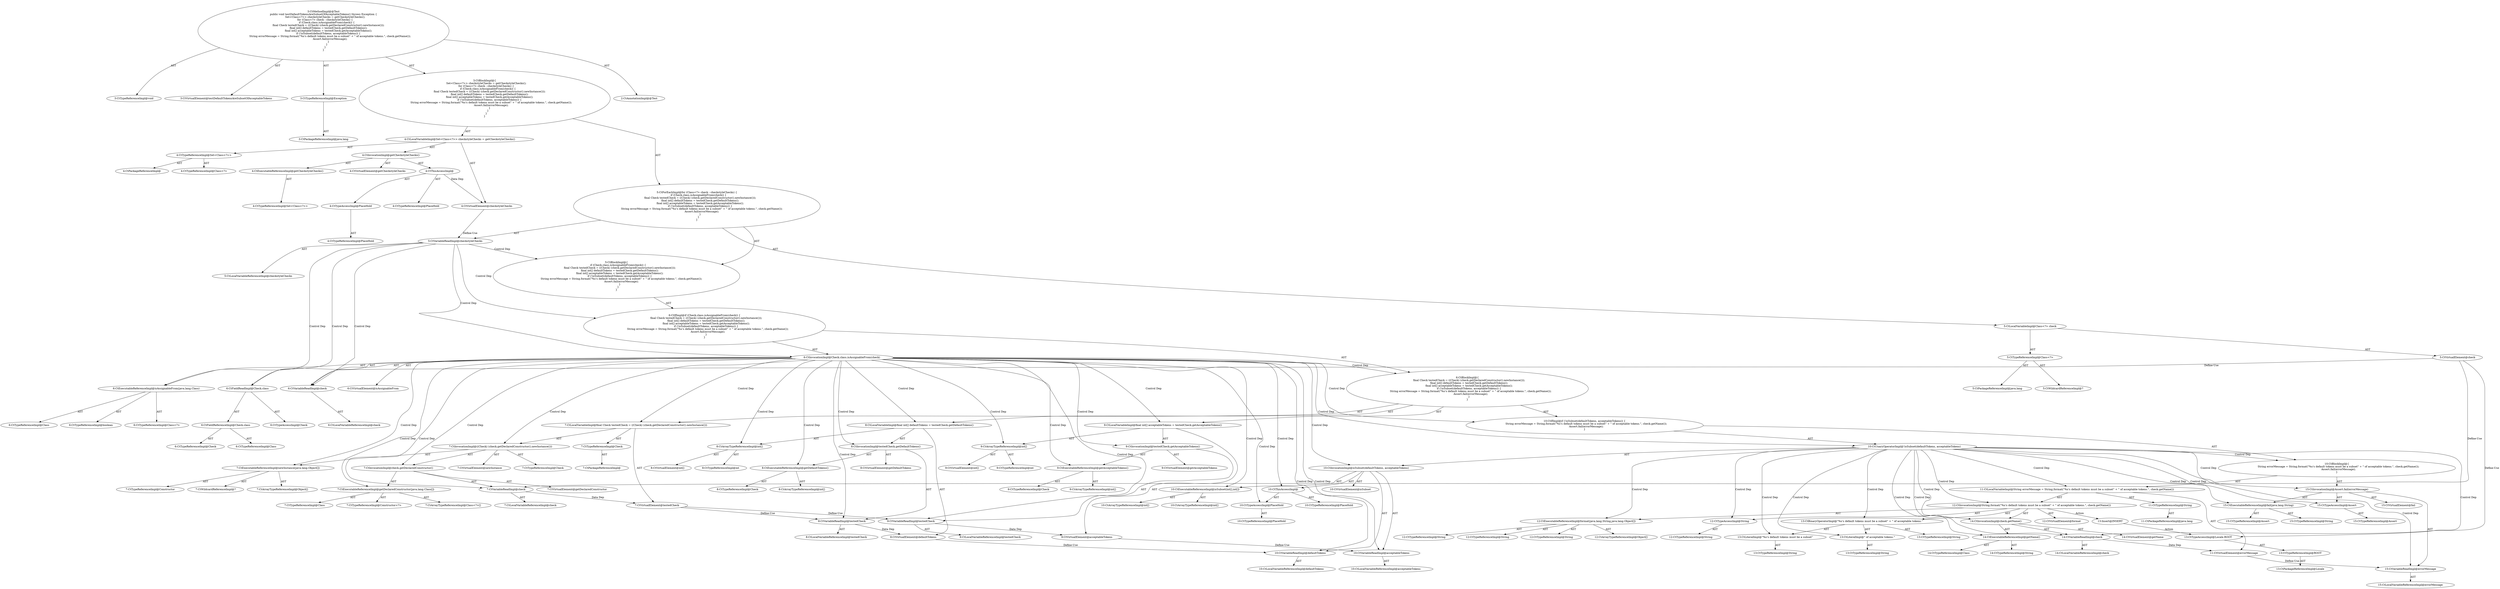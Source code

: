 digraph "testDefaultTokensAreSubsetOfAcceptableTokens#?" {
0 [label="3:CtTypeReferenceImpl@void" shape=ellipse]
1 [label="3:CtVirtualElement@testDefaultTokensAreSubsetOfAcceptableTokens" shape=ellipse]
2 [label="3:CtTypeReferenceImpl@Exception" shape=ellipse]
3 [label="3:CtPackageReferenceImpl@java.lang" shape=ellipse]
4 [label="4:CtTypeReferenceImpl@Set<Class<?>>" shape=ellipse]
5 [label="4:CtPackageReferenceImpl@" shape=ellipse]
6 [label="4:CtTypeReferenceImpl@Class<?>" shape=ellipse]
7 [label="4:CtExecutableReferenceImpl@getCheckstyleChecks()" shape=ellipse]
8 [label="4:CtTypeReferenceImpl@Set<Class<?>>" shape=ellipse]
9 [label="4:CtVirtualElement@getCheckstyleChecks" shape=ellipse]
10 [label="4:CtTypeAccessImpl@PlaceHold" shape=ellipse]
11 [label="4:CtTypeReferenceImpl@PlaceHold" shape=ellipse]
12 [label="4:CtThisAccessImpl@" shape=ellipse]
13 [label="4:CtTypeReferenceImpl@PlaceHold" shape=ellipse]
14 [label="4:CtInvocationImpl@getCheckstyleChecks()" shape=ellipse]
15 [label="4:CtVirtualElement@checkstyleChecks" shape=ellipse]
16 [label="4:CtLocalVariableImpl@Set<Class<?>> checkstyleChecks = getCheckstyleChecks()" shape=ellipse]
17 [label="5:CtTypeReferenceImpl@Class<?>" shape=ellipse]
18 [label="5:CtPackageReferenceImpl@java.lang" shape=ellipse]
19 [label="5:CtWildcardReferenceImpl@?" shape=ellipse]
20 [label="5:CtVirtualElement@check" shape=ellipse]
21 [label="5:CtLocalVariableImpl@Class<?> check" shape=ellipse]
22 [label="5:CtVariableReadImpl@checkstyleChecks" shape=ellipse]
23 [label="5:CtLocalVariableReferenceImpl@checkstyleChecks" shape=ellipse]
24 [label="6:CtExecutableReferenceImpl@isAssignableFrom(java.lang.Class)" shape=ellipse]
25 [label="6:CtTypeReferenceImpl@Class" shape=ellipse]
26 [label="6:CtTypeReferenceImpl@boolean" shape=ellipse]
27 [label="6:CtTypeReferenceImpl@Class<?>" shape=ellipse]
28 [label="6:CtVirtualElement@isAssignableFrom" shape=ellipse]
29 [label="6:CtFieldReferenceImpl@Check.class" shape=ellipse]
30 [label="6:CtTypeReferenceImpl@Check" shape=ellipse]
31 [label="6:CtTypeReferenceImpl@Class" shape=ellipse]
32 [label="6:CtFieldReadImpl@Check.class" shape=ellipse]
33 [label="6:CtTypeAccessImpl@Check" shape=ellipse]
34 [label="6:CtVariableReadImpl@check" shape=ellipse]
35 [label="6:CtLocalVariableReferenceImpl@check" shape=ellipse]
36 [label="6:CtInvocationImpl@Check.class.isAssignableFrom(check)" shape=ellipse]
37 [label="7:CtTypeReferenceImpl@Check" shape=ellipse]
38 [label="7:CtPackageReferenceImpl@" shape=ellipse]
39 [label="7:CtExecutableReferenceImpl@newInstance(java.lang.Object[])" shape=ellipse]
40 [label="7:CtTypeReferenceImpl@Constructor" shape=ellipse]
41 [label="7:CtWildcardReferenceImpl@?" shape=ellipse]
42 [label="7:CtArrayTypeReferenceImpl@Object[]" shape=ellipse]
43 [label="7:CtVirtualElement@newInstance" shape=ellipse]
44 [label="7:CtExecutableReferenceImpl@getDeclaredConstructor(java.lang.Class[])" shape=ellipse]
45 [label="7:CtTypeReferenceImpl@Class" shape=ellipse]
46 [label="7:CtTypeReferenceImpl@Constructor<?>" shape=ellipse]
47 [label="7:CtArrayTypeReferenceImpl@Class<?>[]" shape=ellipse]
48 [label="7:CtVirtualElement@getDeclaredConstructor" shape=ellipse]
49 [label="7:CtVariableReadImpl@check" shape=ellipse]
50 [label="7:CtLocalVariableReferenceImpl@check" shape=ellipse]
51 [label="7:CtInvocationImpl@check.getDeclaredConstructor()" shape=ellipse]
52 [label="7:CtInvocationImpl@((Check) (check.getDeclaredConstructor().newInstance()))" shape=ellipse]
53 [label="7:CtTypeReferenceImpl@Check" shape=ellipse]
54 [label="7:CtVirtualElement@testedCheck" shape=ellipse]
55 [label="7:CtLocalVariableImpl@final Check testedCheck = ((Check) (check.getDeclaredConstructor().newInstance()))" shape=ellipse]
56 [label="8:CtVirtualElement@int[]" shape=ellipse]
57 [label="8:CtArrayTypeReferenceImpl@int[]" shape=ellipse]
58 [label="8:CtTypeReferenceImpl@int" shape=ellipse]
59 [label="8:CtExecutableReferenceImpl@getDefaultTokens()" shape=ellipse]
60 [label="8:CtTypeReferenceImpl@Check" shape=ellipse]
61 [label="8:CtArrayTypeReferenceImpl@int[]" shape=ellipse]
62 [label="8:CtVirtualElement@getDefaultTokens" shape=ellipse]
63 [label="8:CtVariableReadImpl@testedCheck" shape=ellipse]
64 [label="8:CtLocalVariableReferenceImpl@testedCheck" shape=ellipse]
65 [label="8:CtInvocationImpl@testedCheck.getDefaultTokens()" shape=ellipse]
66 [label="8:CtVirtualElement@defaultTokens" shape=ellipse]
67 [label="8:CtLocalVariableImpl@final int[] defaultTokens = testedCheck.getDefaultTokens()" shape=ellipse]
68 [label="9:CtVirtualElement@int[]" shape=ellipse]
69 [label="9:CtArrayTypeReferenceImpl@int[]" shape=ellipse]
70 [label="9:CtTypeReferenceImpl@int" shape=ellipse]
71 [label="9:CtExecutableReferenceImpl@getAcceptableTokens()" shape=ellipse]
72 [label="9:CtTypeReferenceImpl@Check" shape=ellipse]
73 [label="9:CtArrayTypeReferenceImpl@int[]" shape=ellipse]
74 [label="9:CtVirtualElement@getAcceptableTokens" shape=ellipse]
75 [label="9:CtVariableReadImpl@testedCheck" shape=ellipse]
76 [label="9:CtLocalVariableReferenceImpl@testedCheck" shape=ellipse]
77 [label="9:CtInvocationImpl@testedCheck.getAcceptableTokens()" shape=ellipse]
78 [label="9:CtVirtualElement@acceptableTokens" shape=ellipse]
79 [label="9:CtLocalVariableImpl@final int[] acceptableTokens = testedCheck.getAcceptableTokens()" shape=ellipse]
80 [label="10:CtExecutableReferenceImpl@isSubset(int[],int[])" shape=ellipse]
81 [label="10:CtArrayTypeReferenceImpl@int[]" shape=ellipse]
82 [label="10:CtArrayTypeReferenceImpl@int[]" shape=ellipse]
83 [label="10:CtVirtualElement@isSubset" shape=ellipse]
84 [label="10:CtTypeAccessImpl@PlaceHold" shape=ellipse]
85 [label="10:CtTypeReferenceImpl@PlaceHold" shape=ellipse]
86 [label="10:CtThisAccessImpl@" shape=ellipse]
87 [label="10:CtTypeReferenceImpl@PlaceHold" shape=ellipse]
88 [label="10:CtVariableReadImpl@defaultTokens" shape=ellipse]
89 [label="10:CtLocalVariableReferenceImpl@defaultTokens" shape=ellipse]
90 [label="10:CtVariableReadImpl@acceptableTokens" shape=ellipse]
91 [label="10:CtLocalVariableReferenceImpl@acceptableTokens" shape=ellipse]
92 [label="10:CtInvocationImpl@isSubset(defaultTokens, acceptableTokens)" shape=ellipse]
93 [label="10:CtUnaryOperatorImpl@!isSubset(defaultTokens, acceptableTokens)" shape=ellipse]
94 [label="11:CtTypeReferenceImpl@String" shape=ellipse]
95 [label="11:CtPackageReferenceImpl@java.lang" shape=ellipse]
96 [label="12:CtExecutableReferenceImpl@format(java.lang.String,java.lang.Object[])" shape=ellipse]
97 [label="12:CtTypeReferenceImpl@String" shape=ellipse]
98 [label="12:CtTypeReferenceImpl@String" shape=ellipse]
99 [label="12:CtTypeReferenceImpl@String" shape=ellipse]
100 [label="12:CtArrayTypeReferenceImpl@Object[]" shape=ellipse]
101 [label="12:CtVirtualElement@format" shape=ellipse]
102 [label="12:CtTypeAccessImpl@String" shape=ellipse]
103 [label="12:CtTypeReferenceImpl@String" shape=ellipse]
104 [label="13:CtLiteralImpl@\"%s's default tokens must be a subset\"" shape=ellipse]
105 [label="13:CtTypeReferenceImpl@String" shape=ellipse]
106 [label="13:CtLiteralImpl@\" of acceptable tokens.\"" shape=ellipse]
107 [label="13:CtTypeReferenceImpl@String" shape=ellipse]
108 [label="13:CtBinaryOperatorImpl@\"%s's default tokens must be a subset\" + \" of acceptable tokens.\"" shape=ellipse]
109 [label="13:CtTypeReferenceImpl@String" shape=ellipse]
110 [label="14:CtExecutableReferenceImpl@getName()" shape=ellipse]
111 [label="14:CtTypeReferenceImpl@Class" shape=ellipse]
112 [label="14:CtTypeReferenceImpl@String" shape=ellipse]
113 [label="14:CtVirtualElement@getName" shape=ellipse]
114 [label="14:CtVariableReadImpl@check" shape=ellipse]
115 [label="14:CtLocalVariableReferenceImpl@check" shape=ellipse]
116 [label="14:CtInvocationImpl@check.getName()" shape=ellipse]
117 [label="12:CtInvocationImpl@String.format(\"%s's default tokens must be a subset\" + \" of acceptable tokens.\", check.getName())" shape=ellipse]
118 [label="11:CtVirtualElement@errorMessage" shape=ellipse]
119 [label="11:CtLocalVariableImpl@String errorMessage = String.format(\"%s's default tokens must be a subset\" + \" of acceptable tokens.\", check.getName())" shape=ellipse]
120 [label="15:CtExecutableReferenceImpl@fail(java.lang.String)" shape=ellipse]
121 [label="15:CtTypeReferenceImpl@Assert" shape=ellipse]
122 [label="15:CtTypeReferenceImpl@String" shape=ellipse]
123 [label="15:CtVirtualElement@fail" shape=ellipse]
124 [label="15:CtTypeAccessImpl@Assert" shape=ellipse]
125 [label="15:CtTypeReferenceImpl@Assert" shape=ellipse]
126 [label="15:CtVariableReadImpl@errorMessage" shape=ellipse]
127 [label="15:CtLocalVariableReferenceImpl@errorMessage" shape=ellipse]
128 [label="15:CtInvocationImpl@Assert.fail(errorMessage)" shape=ellipse]
129 [label="10:CtBlockImpl@\{
    String errorMessage = String.format(\"%s's default tokens must be a subset\" + \" of acceptable tokens.\", check.getName());
    Assert.fail(errorMessage);
\}" shape=ellipse]
130 [label="10:CtIfImpl@if (!isSubset(defaultTokens, acceptableTokens)) \{
    String errorMessage = String.format(\"%s's default tokens must be a subset\" + \" of acceptable tokens.\", check.getName());
    Assert.fail(errorMessage);
\}" shape=ellipse]
131 [label="6:CtBlockImpl@\{
    final Check testedCheck = ((Check) (check.getDeclaredConstructor().newInstance()));
    final int[] defaultTokens = testedCheck.getDefaultTokens();
    final int[] acceptableTokens = testedCheck.getAcceptableTokens();
    if (!isSubset(defaultTokens, acceptableTokens)) \{
        String errorMessage = String.format(\"%s's default tokens must be a subset\" + \" of acceptable tokens.\", check.getName());
        Assert.fail(errorMessage);
    \}
\}" shape=ellipse]
132 [label="6:CtIfImpl@if (Check.class.isAssignableFrom(check)) \{
    final Check testedCheck = ((Check) (check.getDeclaredConstructor().newInstance()));
    final int[] defaultTokens = testedCheck.getDefaultTokens();
    final int[] acceptableTokens = testedCheck.getAcceptableTokens();
    if (!isSubset(defaultTokens, acceptableTokens)) \{
        String errorMessage = String.format(\"%s's default tokens must be a subset\" + \" of acceptable tokens.\", check.getName());
        Assert.fail(errorMessage);
    \}
\}" shape=ellipse]
133 [label="5:CtBlockImpl@\{
    if (Check.class.isAssignableFrom(check)) \{
        final Check testedCheck = ((Check) (check.getDeclaredConstructor().newInstance()));
        final int[] defaultTokens = testedCheck.getDefaultTokens();
        final int[] acceptableTokens = testedCheck.getAcceptableTokens();
        if (!isSubset(defaultTokens, acceptableTokens)) \{
            String errorMessage = String.format(\"%s's default tokens must be a subset\" + \" of acceptable tokens.\", check.getName());
            Assert.fail(errorMessage);
        \}
    \}
\}" shape=ellipse]
134 [label="5:CtForEachImpl@for (Class<?> check : checkstyleChecks) \{
    if (Check.class.isAssignableFrom(check)) \{
        final Check testedCheck = ((Check) (check.getDeclaredConstructor().newInstance()));
        final int[] defaultTokens = testedCheck.getDefaultTokens();
        final int[] acceptableTokens = testedCheck.getAcceptableTokens();
        if (!isSubset(defaultTokens, acceptableTokens)) \{
            String errorMessage = String.format(\"%s's default tokens must be a subset\" + \" of acceptable tokens.\", check.getName());
            Assert.fail(errorMessage);
        \}
    \}
\}" shape=ellipse]
135 [label="3:CtBlockImpl@\{
    Set<Class<?>> checkstyleChecks = getCheckstyleChecks();
    for (Class<?> check : checkstyleChecks) \{
        if (Check.class.isAssignableFrom(check)) \{
            final Check testedCheck = ((Check) (check.getDeclaredConstructor().newInstance()));
            final int[] defaultTokens = testedCheck.getDefaultTokens();
            final int[] acceptableTokens = testedCheck.getAcceptableTokens();
            if (!isSubset(defaultTokens, acceptableTokens)) \{
                String errorMessage = String.format(\"%s's default tokens must be a subset\" + \" of acceptable tokens.\", check.getName());
                Assert.fail(errorMessage);
            \}
        \}
    \}
\}" shape=ellipse]
136 [label="3:CtMethodImpl@@Test
public void testDefaultTokensAreSubsetOfAcceptableTokens() throws Exception \{
    Set<Class<?>> checkstyleChecks = getCheckstyleChecks();
    for (Class<?> check : checkstyleChecks) \{
        if (Check.class.isAssignableFrom(check)) \{
            final Check testedCheck = ((Check) (check.getDeclaredConstructor().newInstance()));
            final int[] defaultTokens = testedCheck.getDefaultTokens();
            final int[] acceptableTokens = testedCheck.getAcceptableTokens();
            if (!isSubset(defaultTokens, acceptableTokens)) \{
                String errorMessage = String.format(\"%s's default tokens must be a subset\" + \" of acceptable tokens.\", check.getName());
                Assert.fail(errorMessage);
            \}
        \}
    \}
\}" shape=ellipse]
137 [label="2:CtAnnotationImpl@@Test" shape=ellipse]
138 [label="13:Insert@INSERT" shape=ellipse]
139 [label="13:CtPackageReferenceImpl@Locale" shape=ellipse]
140 [label="13:CtTypeReferenceImpl@ROOT" shape=ellipse]
141 [label="13:CtTypeAccessImpl@Locale.ROOT" shape=ellipse]
2 -> 3 [label="AST"];
4 -> 5 [label="AST"];
4 -> 6 [label="AST"];
7 -> 8 [label="AST"];
10 -> 11 [label="AST"];
12 -> 13 [label="AST"];
12 -> 10 [label="AST"];
12 -> 15 [label="Data Dep"];
14 -> 9 [label="AST"];
14 -> 12 [label="AST"];
14 -> 7 [label="AST"];
15 -> 22 [label="Define-Use"];
16 -> 15 [label="AST"];
16 -> 4 [label="AST"];
16 -> 14 [label="AST"];
17 -> 18 [label="AST"];
17 -> 19 [label="AST"];
20 -> 34 [label="Define-Use"];
20 -> 49 [label="Define-Use"];
20 -> 114 [label="Define-Use"];
21 -> 20 [label="AST"];
21 -> 17 [label="AST"];
22 -> 23 [label="AST"];
22 -> 133 [label="Control Dep"];
22 -> 132 [label="Control Dep"];
22 -> 36 [label="Control Dep"];
22 -> 24 [label="Control Dep"];
22 -> 32 [label="Control Dep"];
22 -> 34 [label="Control Dep"];
24 -> 25 [label="AST"];
24 -> 26 [label="AST"];
24 -> 27 [label="AST"];
29 -> 30 [label="AST"];
29 -> 31 [label="AST"];
32 -> 33 [label="AST"];
32 -> 29 [label="AST"];
34 -> 35 [label="AST"];
36 -> 28 [label="AST"];
36 -> 32 [label="AST"];
36 -> 24 [label="AST"];
36 -> 34 [label="AST"];
36 -> 131 [label="Control Dep"];
36 -> 55 [label="Control Dep"];
36 -> 52 [label="Control Dep"];
36 -> 39 [label="Control Dep"];
36 -> 51 [label="Control Dep"];
36 -> 44 [label="Control Dep"];
36 -> 49 [label="Control Dep"];
36 -> 67 [label="Control Dep"];
36 -> 57 [label="Control Dep"];
36 -> 65 [label="Control Dep"];
36 -> 59 [label="Control Dep"];
36 -> 63 [label="Control Dep"];
36 -> 79 [label="Control Dep"];
36 -> 69 [label="Control Dep"];
36 -> 77 [label="Control Dep"];
36 -> 71 [label="Control Dep"];
36 -> 75 [label="Control Dep"];
36 -> 130 [label="Control Dep"];
36 -> 93 [label="Control Dep"];
36 -> 92 [label="Control Dep"];
36 -> 80 [label="Control Dep"];
36 -> 86 [label="Control Dep"];
36 -> 84 [label="Control Dep"];
36 -> 88 [label="Control Dep"];
36 -> 90 [label="Control Dep"];
37 -> 38 [label="AST"];
39 -> 40 [label="AST"];
39 -> 41 [label="AST"];
39 -> 42 [label="AST"];
44 -> 45 [label="AST"];
44 -> 46 [label="AST"];
44 -> 47 [label="AST"];
49 -> 50 [label="AST"];
49 -> 54 [label="Data Dep"];
51 -> 48 [label="AST"];
51 -> 49 [label="AST"];
51 -> 44 [label="AST"];
52 -> 43 [label="AST"];
52 -> 53 [label="AST"];
52 -> 51 [label="AST"];
52 -> 39 [label="AST"];
54 -> 63 [label="Define-Use"];
54 -> 75 [label="Define-Use"];
55 -> 54 [label="AST"];
55 -> 37 [label="AST"];
55 -> 52 [label="AST"];
57 -> 56 [label="AST"];
57 -> 58 [label="AST"];
59 -> 60 [label="AST"];
59 -> 61 [label="AST"];
63 -> 64 [label="AST"];
63 -> 66 [label="Data Dep"];
65 -> 62 [label="AST"];
65 -> 63 [label="AST"];
65 -> 59 [label="AST"];
66 -> 88 [label="Define-Use"];
67 -> 66 [label="AST"];
67 -> 57 [label="AST"];
67 -> 65 [label="AST"];
69 -> 68 [label="AST"];
69 -> 70 [label="AST"];
71 -> 72 [label="AST"];
71 -> 73 [label="AST"];
75 -> 76 [label="AST"];
75 -> 78 [label="Data Dep"];
77 -> 74 [label="AST"];
77 -> 75 [label="AST"];
77 -> 71 [label="AST"];
78 -> 90 [label="Define-Use"];
79 -> 78 [label="AST"];
79 -> 69 [label="AST"];
79 -> 77 [label="AST"];
80 -> 81 [label="AST"];
80 -> 82 [label="AST"];
84 -> 85 [label="AST"];
86 -> 87 [label="AST"];
86 -> 84 [label="AST"];
88 -> 89 [label="AST"];
90 -> 91 [label="AST"];
92 -> 83 [label="AST"];
92 -> 86 [label="AST"];
92 -> 80 [label="AST"];
92 -> 88 [label="AST"];
92 -> 90 [label="AST"];
93 -> 92 [label="AST"];
93 -> 129 [label="Control Dep"];
93 -> 119 [label="Control Dep"];
93 -> 117 [label="Control Dep"];
93 -> 96 [label="Control Dep"];
93 -> 102 [label="Control Dep"];
93 -> 108 [label="Control Dep"];
93 -> 104 [label="Control Dep"];
93 -> 106 [label="Control Dep"];
93 -> 116 [label="Control Dep"];
93 -> 110 [label="Control Dep"];
93 -> 114 [label="Control Dep"];
93 -> 128 [label="Control Dep"];
93 -> 120 [label="Control Dep"];
93 -> 124 [label="Control Dep"];
93 -> 126 [label="Control Dep"];
93 -> 141 [label="Control Dep"];
94 -> 95 [label="AST"];
96 -> 97 [label="AST"];
96 -> 98 [label="AST"];
96 -> 99 [label="AST"];
96 -> 100 [label="AST"];
102 -> 103 [label="AST"];
104 -> 105 [label="AST"];
106 -> 107 [label="AST"];
108 -> 109 [label="AST"];
108 -> 104 [label="AST"];
108 -> 106 [label="AST"];
110 -> 111 [label="AST"];
110 -> 112 [label="AST"];
114 -> 115 [label="AST"];
114 -> 118 [label="Data Dep"];
116 -> 113 [label="AST"];
116 -> 114 [label="AST"];
116 -> 110 [label="AST"];
117 -> 101 [label="AST"];
117 -> 102 [label="AST"];
117 -> 96 [label="AST"];
117 -> 108 [label="AST"];
117 -> 116 [label="AST"];
117 -> 138 [label="Action"];
118 -> 126 [label="Define-Use"];
119 -> 118 [label="AST"];
119 -> 94 [label="AST"];
119 -> 117 [label="AST"];
120 -> 121 [label="AST"];
120 -> 122 [label="AST"];
124 -> 125 [label="AST"];
126 -> 127 [label="AST"];
128 -> 123 [label="AST"];
128 -> 124 [label="AST"];
128 -> 120 [label="AST"];
128 -> 126 [label="AST"];
129 -> 119 [label="AST"];
129 -> 128 [label="AST"];
130 -> 93 [label="AST"];
130 -> 129 [label="AST"];
131 -> 55 [label="AST"];
131 -> 67 [label="AST"];
131 -> 79 [label="AST"];
131 -> 130 [label="AST"];
132 -> 36 [label="AST"];
132 -> 131 [label="AST"];
133 -> 132 [label="AST"];
134 -> 21 [label="AST"];
134 -> 22 [label="AST"];
134 -> 133 [label="AST"];
135 -> 16 [label="AST"];
135 -> 134 [label="AST"];
136 -> 1 [label="AST"];
136 -> 137 [label="AST"];
136 -> 0 [label="AST"];
136 -> 2 [label="AST"];
136 -> 135 [label="AST"];
138 -> 141 [label="Action"];
140 -> 139 [label="AST"];
141 -> 140 [label="AST"];
}
